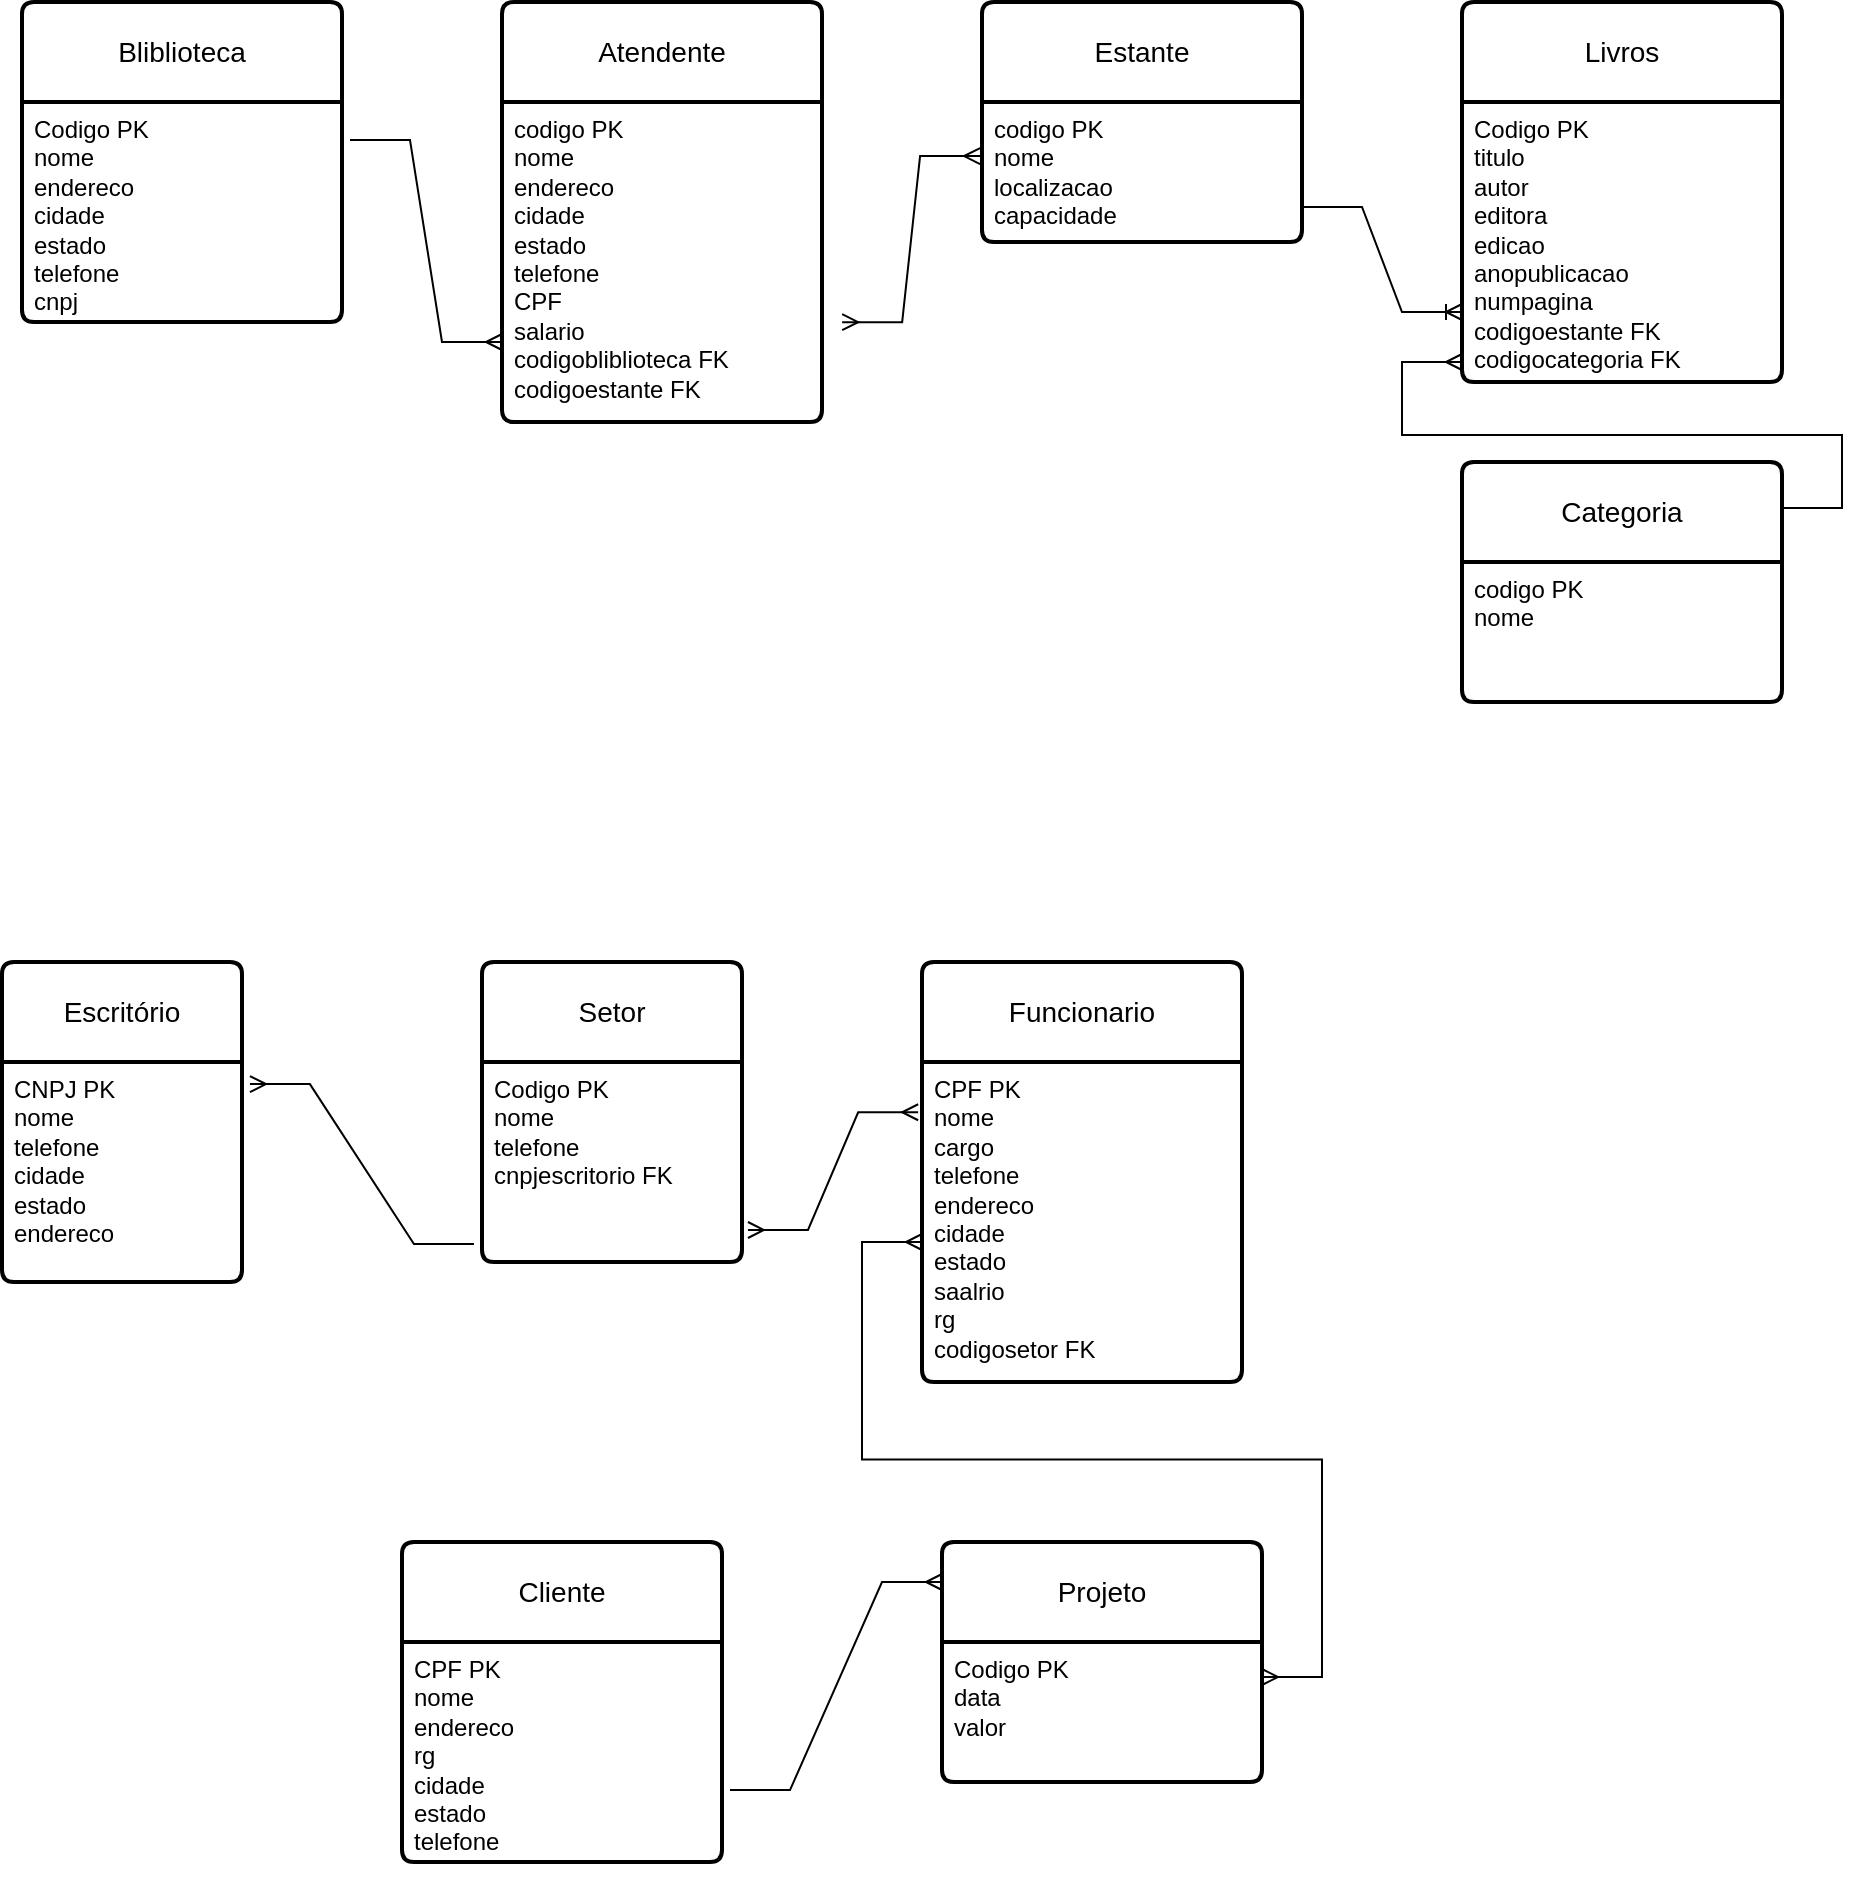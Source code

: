 <mxfile version="24.4.1" type="device">
  <diagram id="JUzksbQDSs-LjVpE02Q1" name="Página-1">
    <mxGraphModel dx="1120" dy="1698" grid="1" gridSize="10" guides="1" tooltips="1" connect="1" arrows="1" fold="1" page="1" pageScale="1" pageWidth="827" pageHeight="1169" math="0" shadow="0">
      <root>
        <mxCell id="0" />
        <mxCell id="1" parent="0" />
        <mxCell id="USKG5hFSeT6nL8-QIwXU-16" value="Setor" style="swimlane;childLayout=stackLayout;horizontal=1;startSize=50;horizontalStack=0;rounded=1;fontSize=14;fontStyle=0;strokeWidth=2;resizeParent=0;resizeLast=1;shadow=0;dashed=0;align=center;arcSize=4;whiteSpace=wrap;html=1;" parent="1" vertex="1">
          <mxGeometry x="280" y="70" width="130" height="150" as="geometry" />
        </mxCell>
        <mxCell id="USKG5hFSeT6nL8-QIwXU-17" value="Codigo PK&lt;div&gt;nome&lt;/div&gt;&lt;div&gt;telefone&lt;/div&gt;&lt;div&gt;cnpjescritorio FK&lt;/div&gt;" style="align=left;strokeColor=none;fillColor=none;spacingLeft=4;fontSize=12;verticalAlign=top;resizable=0;rotatable=0;part=1;html=1;" parent="USKG5hFSeT6nL8-QIwXU-16" vertex="1">
          <mxGeometry y="50" width="130" height="100" as="geometry" />
        </mxCell>
        <mxCell id="USKG5hFSeT6nL8-QIwXU-18" value="Escritório" style="swimlane;childLayout=stackLayout;horizontal=1;startSize=50;horizontalStack=0;rounded=1;fontSize=14;fontStyle=0;strokeWidth=2;resizeParent=0;resizeLast=1;shadow=0;dashed=0;align=center;arcSize=4;whiteSpace=wrap;html=1;" parent="1" vertex="1">
          <mxGeometry x="40" y="70" width="120" height="160" as="geometry" />
        </mxCell>
        <mxCell id="USKG5hFSeT6nL8-QIwXU-19" value="CNPJ PK&lt;div&gt;nome&lt;/div&gt;&lt;div&gt;telefone&lt;/div&gt;&lt;div&gt;cidade&lt;/div&gt;&lt;div&gt;&lt;span style=&quot;background-color: initial;&quot;&gt;estado&lt;/span&gt;&lt;/div&gt;&lt;div&gt;&lt;span style=&quot;background-color: initial;&quot;&gt;endereco&lt;/span&gt;&lt;/div&gt;" style="align=left;strokeColor=none;fillColor=none;spacingLeft=4;fontSize=12;verticalAlign=top;resizable=0;rotatable=0;part=1;html=1;" parent="USKG5hFSeT6nL8-QIwXU-18" vertex="1">
          <mxGeometry y="50" width="120" height="140" as="geometry" />
        </mxCell>
        <mxCell id="USKG5hFSeT6nL8-QIwXU-20" value="" style="swimlane;childLayout=stackLayout;horizontal=1;startSize=50;horizontalStack=0;rounded=1;fontSize=14;fontStyle=0;strokeWidth=2;resizeParent=0;resizeLast=1;shadow=0;dashed=0;align=center;arcSize=4;whiteSpace=wrap;html=1;" parent="USKG5hFSeT6nL8-QIwXU-18" vertex="1">
          <mxGeometry y="190" width="120" height="-30" as="geometry" />
        </mxCell>
        <mxCell id="USKG5hFSeT6nL8-QIwXU-21" value="Funcionario" style="swimlane;childLayout=stackLayout;horizontal=1;startSize=50;horizontalStack=0;rounded=1;fontSize=14;fontStyle=0;strokeWidth=2;resizeParent=0;resizeLast=1;shadow=0;dashed=0;align=center;arcSize=4;whiteSpace=wrap;html=1;" parent="1" vertex="1">
          <mxGeometry x="500" y="70" width="160" height="210" as="geometry" />
        </mxCell>
        <mxCell id="USKG5hFSeT6nL8-QIwXU-22" value="CPF PK&lt;div&gt;nome&lt;/div&gt;&lt;div&gt;cargo&lt;/div&gt;&lt;div&gt;telefone&lt;/div&gt;&lt;div&gt;endereco&lt;/div&gt;&lt;div&gt;cidade&lt;/div&gt;&lt;div&gt;estado&lt;/div&gt;&lt;div&gt;saalrio&lt;/div&gt;&lt;div&gt;rg&lt;/div&gt;&lt;div&gt;codigosetor FK&lt;/div&gt;" style="align=left;strokeColor=none;fillColor=none;spacingLeft=4;fontSize=12;verticalAlign=top;resizable=0;rotatable=0;part=1;html=1;" parent="USKG5hFSeT6nL8-QIwXU-21" vertex="1">
          <mxGeometry y="50" width="160" height="160" as="geometry" />
        </mxCell>
        <mxCell id="USKG5hFSeT6nL8-QIwXU-23" value="" style="edgeStyle=entityRelationEdgeStyle;fontSize=12;html=1;endArrow=ERmany;startArrow=ERmany;rounded=0;entryX=-0.012;entryY=0.157;entryDx=0;entryDy=0;entryPerimeter=0;exitX=1.023;exitY=0.84;exitDx=0;exitDy=0;exitPerimeter=0;" parent="1" source="USKG5hFSeT6nL8-QIwXU-17" target="USKG5hFSeT6nL8-QIwXU-22" edge="1">
          <mxGeometry width="100" height="100" relative="1" as="geometry">
            <mxPoint x="380" y="350" as="sourcePoint" />
            <mxPoint x="480" y="250" as="targetPoint" />
            <Array as="points">
              <mxPoint x="440" y="290" />
            </Array>
          </mxGeometry>
        </mxCell>
        <mxCell id="USKG5hFSeT6nL8-QIwXU-24" value="" style="edgeStyle=entityRelationEdgeStyle;fontSize=12;html=1;endArrow=ERmany;startArrow=ERmany;rounded=0;exitX=1;exitY=0.25;exitDx=0;exitDy=0;" parent="1" source="USKG5hFSeT6nL8-QIwXU-26" edge="1">
          <mxGeometry width="100" height="100" relative="1" as="geometry">
            <mxPoint x="510" y="317.5" as="sourcePoint" />
            <mxPoint x="500" y="210" as="targetPoint" />
          </mxGeometry>
        </mxCell>
        <mxCell id="USKG5hFSeT6nL8-QIwXU-25" value="Projeto" style="swimlane;childLayout=stackLayout;horizontal=1;startSize=50;horizontalStack=0;rounded=1;fontSize=14;fontStyle=0;strokeWidth=2;resizeParent=0;resizeLast=1;shadow=0;dashed=0;align=center;arcSize=4;whiteSpace=wrap;html=1;" parent="1" vertex="1">
          <mxGeometry x="510" y="360" width="160" height="120" as="geometry" />
        </mxCell>
        <mxCell id="USKG5hFSeT6nL8-QIwXU-26" value="Codigo PK&lt;div&gt;data&lt;/div&gt;&lt;div&gt;valor&lt;/div&gt;&lt;div&gt;&lt;br&gt;&lt;/div&gt;" style="align=left;strokeColor=none;fillColor=none;spacingLeft=4;fontSize=12;verticalAlign=top;resizable=0;rotatable=0;part=1;html=1;" parent="USKG5hFSeT6nL8-QIwXU-25" vertex="1">
          <mxGeometry y="50" width="160" height="70" as="geometry" />
        </mxCell>
        <mxCell id="USKG5hFSeT6nL8-QIwXU-27" value="Cliente" style="swimlane;childLayout=stackLayout;horizontal=1;startSize=50;horizontalStack=0;rounded=1;fontSize=14;fontStyle=0;strokeWidth=2;resizeParent=0;resizeLast=1;shadow=0;dashed=0;align=center;arcSize=4;whiteSpace=wrap;html=1;" parent="1" vertex="1">
          <mxGeometry x="240" y="360" width="160" height="160" as="geometry" />
        </mxCell>
        <mxCell id="USKG5hFSeT6nL8-QIwXU-28" value="CPF PK&lt;div&gt;nome&lt;/div&gt;&lt;div&gt;endereco&lt;/div&gt;&lt;div&gt;rg&lt;/div&gt;&lt;div&gt;cidade&lt;/div&gt;&lt;div&gt;estado&lt;/div&gt;&lt;div&gt;telefone&lt;/div&gt;&lt;div&gt;&lt;br&gt;&lt;/div&gt;" style="align=left;strokeColor=none;fillColor=none;spacingLeft=4;fontSize=12;verticalAlign=top;resizable=0;rotatable=0;part=1;html=1;" parent="USKG5hFSeT6nL8-QIwXU-27" vertex="1">
          <mxGeometry y="50" width="160" height="110" as="geometry" />
        </mxCell>
        <mxCell id="USKG5hFSeT6nL8-QIwXU-29" value="" style="edgeStyle=entityRelationEdgeStyle;fontSize=12;html=1;endArrow=ERmany;rounded=0;exitX=1.025;exitY=0.673;exitDx=0;exitDy=0;exitPerimeter=0;" parent="1" source="USKG5hFSeT6nL8-QIwXU-28" edge="1">
          <mxGeometry width="100" height="100" relative="1" as="geometry">
            <mxPoint x="410" y="480" as="sourcePoint" />
            <mxPoint x="510" y="380" as="targetPoint" />
            <Array as="points">
              <mxPoint x="470" y="450" />
            </Array>
          </mxGeometry>
        </mxCell>
        <mxCell id="USKG5hFSeT6nL8-QIwXU-30" value="" style="edgeStyle=entityRelationEdgeStyle;fontSize=12;html=1;endArrow=ERmany;rounded=0;exitX=-0.031;exitY=0.91;exitDx=0;exitDy=0;exitPerimeter=0;entryX=1.033;entryY=0.079;entryDx=0;entryDy=0;entryPerimeter=0;" parent="1" source="USKG5hFSeT6nL8-QIwXU-17" target="USKG5hFSeT6nL8-QIwXU-19" edge="1">
          <mxGeometry width="100" height="100" relative="1" as="geometry">
            <mxPoint x="160" y="184" as="sourcePoint" />
            <mxPoint x="266" y="80" as="targetPoint" />
            <Array as="points">
              <mxPoint x="226" y="150" />
            </Array>
          </mxGeometry>
        </mxCell>
        <mxCell id="OImrmnJav5Ngr31efzwG-1" value="Categoria" style="swimlane;childLayout=stackLayout;horizontal=1;startSize=50;horizontalStack=0;rounded=1;fontSize=14;fontStyle=0;strokeWidth=2;resizeParent=0;resizeLast=1;shadow=0;dashed=0;align=center;arcSize=4;whiteSpace=wrap;html=1;" vertex="1" parent="1">
          <mxGeometry x="770" y="-180" width="160" height="120" as="geometry" />
        </mxCell>
        <mxCell id="OImrmnJav5Ngr31efzwG-2" value="codigo PK&lt;div&gt;nome&lt;/div&gt;" style="align=left;strokeColor=none;fillColor=none;spacingLeft=4;fontSize=12;verticalAlign=top;resizable=0;rotatable=0;part=1;html=1;" vertex="1" parent="OImrmnJav5Ngr31efzwG-1">
          <mxGeometry y="50" width="160" height="70" as="geometry" />
        </mxCell>
        <mxCell id="OImrmnJav5Ngr31efzwG-3" value="Livros" style="swimlane;childLayout=stackLayout;horizontal=1;startSize=50;horizontalStack=0;rounded=1;fontSize=14;fontStyle=0;strokeWidth=2;resizeParent=0;resizeLast=1;shadow=0;dashed=0;align=center;arcSize=4;whiteSpace=wrap;html=1;" vertex="1" parent="1">
          <mxGeometry x="770" y="-410" width="160" height="190" as="geometry" />
        </mxCell>
        <mxCell id="OImrmnJav5Ngr31efzwG-4" value="Codigo PK&lt;div&gt;titulo&amp;nbsp;&lt;/div&gt;&lt;div&gt;autor&lt;/div&gt;&lt;div&gt;editora&lt;/div&gt;&lt;div&gt;edicao&lt;/div&gt;&lt;div&gt;anopublicacao&lt;/div&gt;&lt;div&gt;numpagina&lt;/div&gt;&lt;div&gt;codigoestante FK&lt;/div&gt;&lt;div&gt;codigocategoria FK&lt;/div&gt;" style="align=left;strokeColor=none;fillColor=none;spacingLeft=4;fontSize=12;verticalAlign=top;resizable=0;rotatable=0;part=1;html=1;" vertex="1" parent="OImrmnJav5Ngr31efzwG-3">
          <mxGeometry y="50" width="160" height="140" as="geometry" />
        </mxCell>
        <mxCell id="OImrmnJav5Ngr31efzwG-5" value="Estante" style="swimlane;childLayout=stackLayout;horizontal=1;startSize=50;horizontalStack=0;rounded=1;fontSize=14;fontStyle=0;strokeWidth=2;resizeParent=0;resizeLast=1;shadow=0;dashed=0;align=center;arcSize=4;whiteSpace=wrap;html=1;" vertex="1" parent="1">
          <mxGeometry x="530" y="-410" width="160" height="120" as="geometry" />
        </mxCell>
        <mxCell id="OImrmnJav5Ngr31efzwG-6" value="codigo PK&lt;div&gt;nome&amp;nbsp;&lt;/div&gt;&lt;div&gt;localizacao&lt;/div&gt;&lt;div&gt;capacidade&lt;/div&gt;" style="align=left;strokeColor=none;fillColor=none;spacingLeft=4;fontSize=12;verticalAlign=top;resizable=0;rotatable=0;part=1;html=1;" vertex="1" parent="OImrmnJav5Ngr31efzwG-5">
          <mxGeometry y="50" width="160" height="70" as="geometry" />
        </mxCell>
        <mxCell id="OImrmnJav5Ngr31efzwG-7" value="Atendente" style="swimlane;childLayout=stackLayout;horizontal=1;startSize=50;horizontalStack=0;rounded=1;fontSize=14;fontStyle=0;strokeWidth=2;resizeParent=0;resizeLast=1;shadow=0;dashed=0;align=center;arcSize=4;whiteSpace=wrap;html=1;" vertex="1" parent="1">
          <mxGeometry x="290" y="-410" width="160" height="210" as="geometry" />
        </mxCell>
        <mxCell id="OImrmnJav5Ngr31efzwG-8" value="codigo PK&lt;div&gt;nome&amp;nbsp;&lt;/div&gt;&lt;div&gt;endereco&amp;nbsp;&lt;/div&gt;&lt;div&gt;cidade&lt;/div&gt;&lt;div&gt;estado&lt;/div&gt;&lt;div&gt;telefone&lt;/div&gt;&lt;div&gt;CPF&lt;/div&gt;&lt;div&gt;salario&lt;/div&gt;&lt;div&gt;codigobliblioteca FK&lt;/div&gt;&lt;div&gt;codigoestante FK&lt;/div&gt;" style="align=left;strokeColor=none;fillColor=none;spacingLeft=4;fontSize=12;verticalAlign=top;resizable=0;rotatable=0;part=1;html=1;" vertex="1" parent="OImrmnJav5Ngr31efzwG-7">
          <mxGeometry y="50" width="160" height="160" as="geometry" />
        </mxCell>
        <mxCell id="OImrmnJav5Ngr31efzwG-9" value="Bliblioteca" style="swimlane;childLayout=stackLayout;horizontal=1;startSize=50;horizontalStack=0;rounded=1;fontSize=14;fontStyle=0;strokeWidth=2;resizeParent=0;resizeLast=1;shadow=0;dashed=0;align=center;arcSize=4;whiteSpace=wrap;html=1;" vertex="1" parent="1">
          <mxGeometry x="50" y="-410" width="160" height="160" as="geometry" />
        </mxCell>
        <mxCell id="OImrmnJav5Ngr31efzwG-10" value="Codigo PK&lt;div&gt;nome&lt;/div&gt;&lt;div&gt;endereco&lt;/div&gt;&lt;div&gt;cidade&lt;/div&gt;&lt;div&gt;estado&lt;/div&gt;&lt;div&gt;telefone&lt;/div&gt;&lt;div&gt;cnpj&lt;/div&gt;" style="align=left;strokeColor=none;fillColor=none;spacingLeft=4;fontSize=12;verticalAlign=top;resizable=0;rotatable=0;part=1;html=1;" vertex="1" parent="OImrmnJav5Ngr31efzwG-9">
          <mxGeometry y="50" width="160" height="110" as="geometry" />
        </mxCell>
        <mxCell id="OImrmnJav5Ngr31efzwG-11" value="" style="edgeStyle=entityRelationEdgeStyle;fontSize=12;html=1;endArrow=ERmany;rounded=0;entryX=0;entryY=0.75;entryDx=0;entryDy=0;exitX=1.025;exitY=0.173;exitDx=0;exitDy=0;exitPerimeter=0;" edge="1" parent="1" source="OImrmnJav5Ngr31efzwG-10" target="OImrmnJav5Ngr31efzwG-8">
          <mxGeometry width="100" height="100" relative="1" as="geometry">
            <mxPoint x="360" y="-170" as="sourcePoint" />
            <mxPoint x="460" y="-270" as="targetPoint" />
          </mxGeometry>
        </mxCell>
        <mxCell id="OImrmnJav5Ngr31efzwG-12" value="" style="edgeStyle=entityRelationEdgeStyle;fontSize=12;html=1;endArrow=ERmany;startArrow=ERmany;rounded=0;entryX=-0.006;entryY=0.386;entryDx=0;entryDy=0;entryPerimeter=0;exitX=1.063;exitY=0.688;exitDx=0;exitDy=0;exitPerimeter=0;" edge="1" parent="1" source="OImrmnJav5Ngr31efzwG-8" target="OImrmnJav5Ngr31efzwG-6">
          <mxGeometry width="100" height="100" relative="1" as="geometry">
            <mxPoint x="360" y="-170" as="sourcePoint" />
            <mxPoint x="460" y="-270" as="targetPoint" />
            <Array as="points">
              <mxPoint x="430" y="-220" />
            </Array>
          </mxGeometry>
        </mxCell>
        <mxCell id="OImrmnJav5Ngr31efzwG-13" value="" style="edgeStyle=entityRelationEdgeStyle;fontSize=12;html=1;endArrow=ERoneToMany;rounded=0;exitX=1;exitY=0.75;exitDx=0;exitDy=0;entryX=0;entryY=0.75;entryDx=0;entryDy=0;" edge="1" parent="1" source="OImrmnJav5Ngr31efzwG-6" target="OImrmnJav5Ngr31efzwG-4">
          <mxGeometry width="100" height="100" relative="1" as="geometry">
            <mxPoint x="730" y="-230" as="sourcePoint" />
            <mxPoint x="690" y="-130" as="targetPoint" />
          </mxGeometry>
        </mxCell>
        <mxCell id="OImrmnJav5Ngr31efzwG-14" value="" style="edgeStyle=entityRelationEdgeStyle;fontSize=12;html=1;endArrow=ERmany;rounded=0;exitX=1;exitY=0.192;exitDx=0;exitDy=0;exitPerimeter=0;" edge="1" parent="1" source="OImrmnJav5Ngr31efzwG-1">
          <mxGeometry width="100" height="100" relative="1" as="geometry">
            <mxPoint x="360" y="-170" as="sourcePoint" />
            <mxPoint x="770" y="-230" as="targetPoint" />
          </mxGeometry>
        </mxCell>
      </root>
    </mxGraphModel>
  </diagram>
</mxfile>
